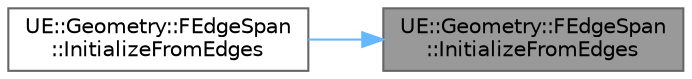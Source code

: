 digraph "UE::Geometry::FEdgeSpan::InitializeFromEdges"
{
 // INTERACTIVE_SVG=YES
 // LATEX_PDF_SIZE
  bgcolor="transparent";
  edge [fontname=Helvetica,fontsize=10,labelfontname=Helvetica,labelfontsize=10];
  node [fontname=Helvetica,fontsize=10,shape=box,height=0.2,width=0.4];
  rankdir="RL";
  Node1 [id="Node000001",label="UE::Geometry::FEdgeSpan\l::InitializeFromEdges",height=0.2,width=0.4,color="gray40", fillcolor="grey60", style="filled", fontcolor="black",tooltip="Construct an FEdgeSpan from a list of edges of the mesh."];
  Node1 -> Node2 [id="edge1_Node000001_Node000002",dir="back",color="steelblue1",style="solid",tooltip=" "];
  Node2 [id="Node000002",label="UE::Geometry::FEdgeSpan\l::InitializeFromEdges",height=0.2,width=0.4,color="grey40", fillcolor="white", style="filled",URL="$d6/d23/classUE_1_1Geometry_1_1FEdgeSpan.html#a5bb3dcee882be1635fd4b29fc89808cd",tooltip="Construct an FEdgeSpan from a list of edges of the mesh."];
}
